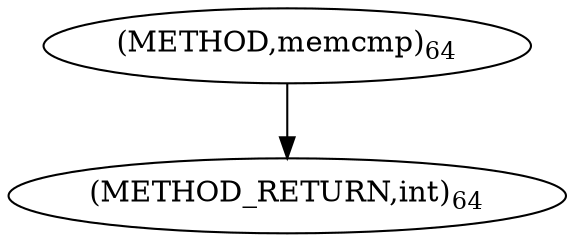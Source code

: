 digraph "memcmp" {  
"98766" [label = <(METHOD,memcmp)<SUB>64</SUB>> ]
"98770" [label = <(METHOD_RETURN,int)<SUB>64</SUB>> ]
  "98766" -> "98770" 
}
